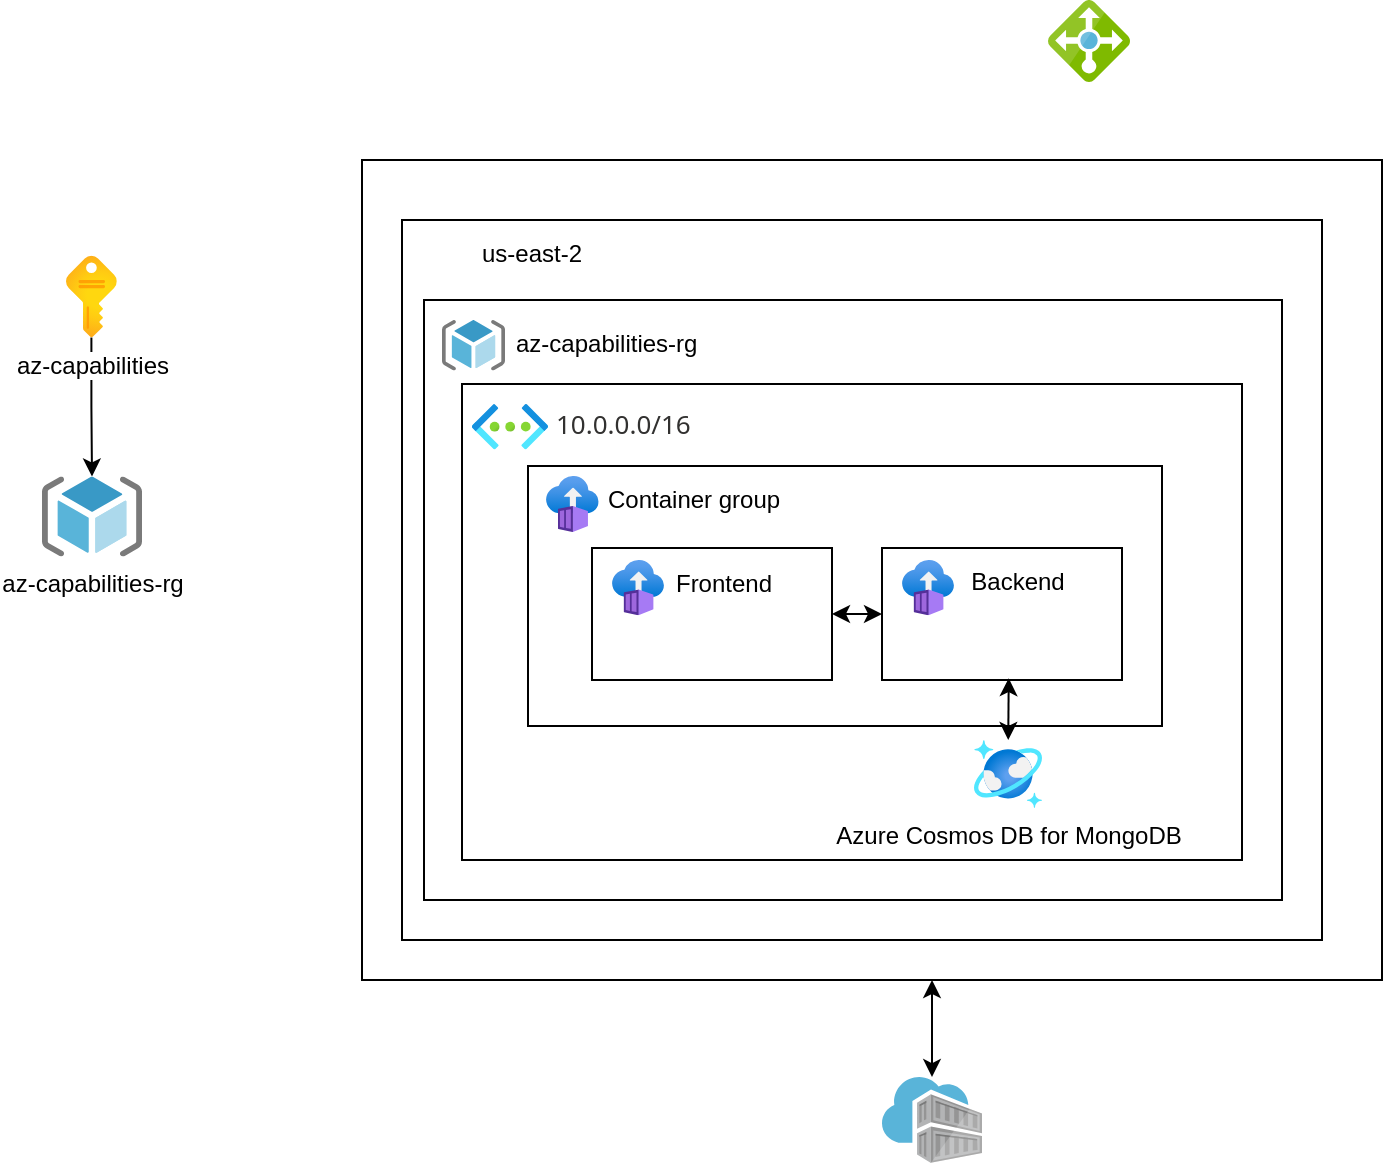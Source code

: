 <mxfile version="22.0.3" type="device">
  <diagram name="Page-1" id="NbZYLsITIQdBhNB3CvN5">
    <mxGraphModel dx="1837" dy="2049" grid="1" gridSize="10" guides="1" tooltips="1" connect="1" arrows="1" fold="1" page="1" pageScale="1" pageWidth="850" pageHeight="1100" math="0" shadow="0">
      <root>
        <mxCell id="0" />
        <mxCell id="1" parent="0" />
        <mxCell id="0ppZHrpnQColY6w0Lv00-91" value="" style="rounded=0;whiteSpace=wrap;html=1;" vertex="1" parent="1">
          <mxGeometry x="320" y="40" width="510" height="410" as="geometry" />
        </mxCell>
        <mxCell id="0ppZHrpnQColY6w0Lv00-98" value="" style="rounded=0;whiteSpace=wrap;html=1;" vertex="1" parent="1">
          <mxGeometry x="340" y="70" width="460" height="360" as="geometry" />
        </mxCell>
        <mxCell id="0ppZHrpnQColY6w0Lv00-138" value="" style="rounded=0;whiteSpace=wrap;html=1;" vertex="1" parent="1">
          <mxGeometry x="351" y="110" width="429" height="300" as="geometry" />
        </mxCell>
        <mxCell id="0ppZHrpnQColY6w0Lv00-90" style="edgeStyle=orthogonalEdgeStyle;rounded=0;orthogonalLoop=1;jettySize=auto;html=1;" edge="1" parent="1" source="0ppZHrpnQColY6w0Lv00-88" target="0ppZHrpnQColY6w0Lv00-89">
          <mxGeometry relative="1" as="geometry" />
        </mxCell>
        <mxCell id="0ppZHrpnQColY6w0Lv00-88" value="az-capabilities" style="image;aspect=fixed;html=1;points=[];align=center;fontSize=12;image=img/lib/azure2/general/Subscriptions.svg;" vertex="1" parent="1">
          <mxGeometry x="172" y="87.75" width="25.41" height="41" as="geometry" />
        </mxCell>
        <mxCell id="0ppZHrpnQColY6w0Lv00-89" value="az-capabilities-rg" style="image;sketch=0;aspect=fixed;html=1;points=[];align=center;fontSize=12;image=img/lib/mscae/ResourceGroup.svg;" vertex="1" parent="1">
          <mxGeometry x="160" y="198.25" width="50" height="40" as="geometry" />
        </mxCell>
        <mxCell id="0ppZHrpnQColY6w0Lv00-92" value="" style="shape=image;verticalLabelPosition=bottom;labelBackgroundColor=default;verticalAlign=top;aspect=fixed;imageAspect=0;image=https://upload.wikimedia.org/wikipedia/commons/thumb/a/a8/Microsoft_Azure_Logo.svg/800px-Microsoft_Azure_Logo.svg.png;" vertex="1" parent="1">
          <mxGeometry x="322" y="42" width="59" height="17.04" as="geometry" />
        </mxCell>
        <mxCell id="0ppZHrpnQColY6w0Lv00-97" value="" style="shape=image;verticalLabelPosition=bottom;labelBackgroundColor=default;verticalAlign=top;aspect=fixed;imageAspect=0;image=https://mattruma.com/wp-content/uploads/2020/07/Icon-azurestack-9-Region-Management.png;" vertex="1" parent="1">
          <mxGeometry x="345" y="73" width="30" height="30" as="geometry" />
        </mxCell>
        <mxCell id="0ppZHrpnQColY6w0Lv00-99" value="us-east-2" style="text;html=1;strokeColor=none;fillColor=none;align=center;verticalAlign=middle;whiteSpace=wrap;rounded=0;" vertex="1" parent="1">
          <mxGeometry x="375" y="72" width="60" height="30" as="geometry" />
        </mxCell>
        <mxCell id="0ppZHrpnQColY6w0Lv00-100" value="&lt;div&gt;&lt;br&gt;&lt;/div&gt;&lt;div style=&quot;float: right;&quot; class=&quot;rightHeader-137&quot;&gt;&lt;button style=&quot;font-family: inherit; -webkit-font-smoothing: antialiased; font-size: inherit; font-weight: inherit; color: rgb(0, 120, 212); outline: none; text-decoration: none; background: none transparent; border-top: none; border-right: none; border-left: none; border-image: initial; cursor: pointer; display: flex; margin: 0px; overflow: inherit; padding: 0px; text-align: left; text-overflow: inherit; border-bottom: 1px solid transparent; user-select: text;&quot; class=&quot;ms-Link addressspace-control-v2-delete-addressspace-button flex-287&quot; type=&quot;button&quot;&gt;&lt;div style=&quot;margin-top: 5px; margin-right: 10px; color: rgb(0, 120, 212); font-family: &amp;quot;Segoe UI&amp;quot;, &amp;quot;Segoe UI Web (West European)&amp;quot;, &amp;quot;Segoe UI&amp;quot;, -apple-system, &amp;quot;system-ui&amp;quot;, Roboto, &amp;quot;Helvetica Neue&amp;quot;, sans-serif; font-size: 13px; font-style: normal; font-variant-ligatures: normal; font-variant-caps: normal; font-weight: 400; letter-spacing: normal; orphans: 2; text-align: left; text-indent: 0px; text-transform: none; widows: 2; word-spacing: 0px; -webkit-text-stroke-width: 0px; background-color: rgb(255, 255, 255); text-decoration-thickness: initial; text-decoration-style: initial; text-decoration-color: initial;&quot; class=&quot;frameworkIconMarginFix-154&quot;&gt;&lt;div style=&quot;fill: rgb(0, 120, 212); width: 13px; height: 16px; display: inline-block;&quot; class=&quot;icon-108 commandIcon-129&quot;&gt;&lt;svg style=&quot;height:100%;width:100%;&quot;&gt;&lt;use xlink:href=&quot;#frameworkType17&quot;&gt;&lt;/use&gt;&lt;/svg&gt;&lt;/div&gt;&lt;/div&gt;&lt;br class=&quot;Apple-interchange-newline&quot;&gt;&lt;/button&gt;&lt;/div&gt;" style="rounded=0;whiteSpace=wrap;html=1;" vertex="1" parent="1">
          <mxGeometry x="370" y="152" width="390" height="238" as="geometry" />
        </mxCell>
        <mxCell id="0ppZHrpnQColY6w0Lv00-101" value="" style="image;aspect=fixed;html=1;points=[];align=center;fontSize=12;image=img/lib/azure2/networking/Virtual_Networks.svg;" vertex="1" parent="1">
          <mxGeometry x="375" y="162" width="38" height="22.69" as="geometry" />
        </mxCell>
        <mxCell id="0ppZHrpnQColY6w0Lv00-102" value="&lt;div&gt;&lt;label class=&quot;ms-Label leftHeader-286&quot; style=&quot;font-family: &amp;quot;Segoe UI&amp;quot;, &amp;quot;Segoe UI Web (West European)&amp;quot;, &amp;quot;Segoe UI&amp;quot;, -apple-system, BlinkMacSystemFont, Roboto, &amp;quot;Helvetica Neue&amp;quot;, sans-serif; -webkit-font-smoothing: antialiased; font-size: 13px; font-weight: 400; color: rgb(50, 49, 48); box-sizing: border-box; box-shadow: none; margin: 0px; display: block; padding: 5px 0px; overflow-wrap: break-word; float: left;&quot;&gt;10.0.0.0/16&lt;/label&gt;&lt;/div&gt;" style="text;whiteSpace=wrap;html=1;" vertex="1" parent="1">
          <mxGeometry x="415" y="153" width="100" height="20" as="geometry" />
        </mxCell>
        <mxCell id="0ppZHrpnQColY6w0Lv00-104" value="Azure Cosmos DB for MongoDB" style="image;aspect=fixed;html=1;points=[];align=center;fontSize=12;image=img/lib/azure2/databases/Azure_Cosmos_DB.svg;" vertex="1" parent="1">
          <mxGeometry x="626" y="330" width="34" height="34" as="geometry" />
        </mxCell>
        <mxCell id="0ppZHrpnQColY6w0Lv00-105" value="" style="image;sketch=0;aspect=fixed;html=1;points=[];align=center;fontSize=12;image=img/lib/mscae/Container_Registries.svg;" vertex="1" parent="1">
          <mxGeometry x="580" y="498.51" width="50" height="43" as="geometry" />
        </mxCell>
        <mxCell id="0ppZHrpnQColY6w0Lv00-132" value="" style="rounded=0;whiteSpace=wrap;html=1;" vertex="1" parent="1">
          <mxGeometry x="403" y="193" width="317" height="130" as="geometry" />
        </mxCell>
        <mxCell id="0ppZHrpnQColY6w0Lv00-107" value="" style="image;aspect=fixed;html=1;points=[];align=center;fontSize=12;image=img/lib/azure2/compute/Container_Instances.svg;" vertex="1" parent="1">
          <mxGeometry x="412" y="198" width="26.35" height="28" as="geometry" />
        </mxCell>
        <mxCell id="0ppZHrpnQColY6w0Lv00-108" value="&lt;span style=&quot;color: rgb(0, 0, 0); font-family: Helvetica; font-size: 12px; font-style: normal; font-variant-ligatures: normal; font-variant-caps: normal; font-weight: 400; letter-spacing: normal; orphans: 2; text-align: center; text-indent: 0px; text-transform: none; widows: 2; word-spacing: 0px; -webkit-text-stroke-width: 0px; background-color: rgb(255, 255, 255); text-decoration-thickness: initial; text-decoration-style: initial; text-decoration-color: initial; float: none; display: inline !important;&quot;&gt;Container group&lt;/span&gt;" style="text;whiteSpace=wrap;html=1;" vertex="1" parent="1">
          <mxGeometry x="441" y="196" width="120" height="40" as="geometry" />
        </mxCell>
        <mxCell id="0ppZHrpnQColY6w0Lv00-117" value="" style="endArrow=classic;startArrow=classic;html=1;rounded=0;" edge="1" parent="1" source="0ppZHrpnQColY6w0Lv00-105">
          <mxGeometry width="50" height="50" relative="1" as="geometry">
            <mxPoint x="507" y="499.01" as="sourcePoint" />
            <mxPoint x="605" y="450" as="targetPoint" />
          </mxGeometry>
        </mxCell>
        <mxCell id="0ppZHrpnQColY6w0Lv00-123" value="x" style="group" vertex="1" connectable="0" parent="1">
          <mxGeometry x="435" y="234" width="120" height="66" as="geometry" />
        </mxCell>
        <mxCell id="0ppZHrpnQColY6w0Lv00-112" value="" style="rounded=0;whiteSpace=wrap;html=1;" vertex="1" parent="0ppZHrpnQColY6w0Lv00-123">
          <mxGeometry width="120" height="66" as="geometry" />
        </mxCell>
        <mxCell id="0ppZHrpnQColY6w0Lv00-103" value="" style="image;aspect=fixed;html=1;points=[];align=center;fontSize=12;image=img/lib/azure2/compute/Container_Instances.svg;" vertex="1" parent="0ppZHrpnQColY6w0Lv00-123">
          <mxGeometry x="10" y="6" width="26" height="27.62" as="geometry" />
        </mxCell>
        <mxCell id="0ppZHrpnQColY6w0Lv00-120" value="" style="shape=image;verticalLabelPosition=bottom;labelBackgroundColor=default;verticalAlign=top;aspect=fixed;imageAspect=0;image=https://upload.wikimedia.org/wikipedia/commons/thumb/a/a7/React-icon.svg/1200px-React-icon.svg.png;" vertex="1" parent="0ppZHrpnQColY6w0Lv00-123">
          <mxGeometry x="44.47" y="29.5" width="31.06" height="27" as="geometry" />
        </mxCell>
        <mxCell id="0ppZHrpnQColY6w0Lv00-121" value="Frontend" style="text;html=1;strokeColor=none;fillColor=none;align=center;verticalAlign=middle;whiteSpace=wrap;rounded=0;" vertex="1" parent="0ppZHrpnQColY6w0Lv00-123">
          <mxGeometry x="36" y="3.31" width="60" height="30" as="geometry" />
        </mxCell>
        <mxCell id="0ppZHrpnQColY6w0Lv00-124" value="x" style="group" vertex="1" connectable="0" parent="1">
          <mxGeometry x="580" y="234" width="120" height="66" as="geometry" />
        </mxCell>
        <mxCell id="0ppZHrpnQColY6w0Lv00-125" value="" style="rounded=0;whiteSpace=wrap;html=1;" vertex="1" parent="0ppZHrpnQColY6w0Lv00-124">
          <mxGeometry width="120" height="66" as="geometry" />
        </mxCell>
        <mxCell id="0ppZHrpnQColY6w0Lv00-126" value="" style="image;aspect=fixed;html=1;points=[];align=center;fontSize=12;image=img/lib/azure2/compute/Container_Instances.svg;" vertex="1" parent="0ppZHrpnQColY6w0Lv00-124">
          <mxGeometry x="10" y="6" width="26" height="27.62" as="geometry" />
        </mxCell>
        <mxCell id="0ppZHrpnQColY6w0Lv00-128" value="Backend" style="text;html=1;strokeColor=none;fillColor=none;align=center;verticalAlign=middle;whiteSpace=wrap;rounded=0;" vertex="1" parent="0ppZHrpnQColY6w0Lv00-124">
          <mxGeometry x="40" y="3.31" width="56" height="28" as="geometry" />
        </mxCell>
        <mxCell id="0ppZHrpnQColY6w0Lv00-130" value="" style="shape=image;verticalLabelPosition=bottom;labelBackgroundColor=default;verticalAlign=top;aspect=fixed;imageAspect=0;image=https://upload.wikimedia.org/wikipedia/commons/thumb/d/d9/Node.js_logo.svg/1200px-Node.js_logo.svg.png;" vertex="1" parent="0ppZHrpnQColY6w0Lv00-124">
          <mxGeometry x="36" y="31" width="46.92" height="28.7" as="geometry" />
        </mxCell>
        <mxCell id="0ppZHrpnQColY6w0Lv00-134" value="" style="endArrow=classic;startArrow=classic;html=1;rounded=0;entryX=0;entryY=0.5;entryDx=0;entryDy=0;exitX=1;exitY=0.5;exitDx=0;exitDy=0;" edge="1" parent="1" source="0ppZHrpnQColY6w0Lv00-112" target="0ppZHrpnQColY6w0Lv00-125">
          <mxGeometry width="50" height="50" relative="1" as="geometry">
            <mxPoint x="560" y="270" as="sourcePoint" />
            <mxPoint x="600" y="220" as="targetPoint" />
          </mxGeometry>
        </mxCell>
        <mxCell id="0ppZHrpnQColY6w0Lv00-135" value="" style="endArrow=classic;startArrow=classic;html=1;rounded=0;entryX=0.528;entryY=0.986;entryDx=0;entryDy=0;entryPerimeter=0;" edge="1" parent="1" source="0ppZHrpnQColY6w0Lv00-104" target="0ppZHrpnQColY6w0Lv00-125">
          <mxGeometry width="50" height="50" relative="1" as="geometry">
            <mxPoint x="540" y="390" as="sourcePoint" />
            <mxPoint x="590" y="340" as="targetPoint" />
          </mxGeometry>
        </mxCell>
        <mxCell id="0ppZHrpnQColY6w0Lv00-143" value="" style="image;sketch=0;aspect=fixed;html=1;points=[];align=center;fontSize=12;image=img/lib/mscae/ResourceGroup.svg;" vertex="1" parent="1">
          <mxGeometry x="360" y="120" width="31.5" height="25.2" as="geometry" />
        </mxCell>
        <mxCell id="0ppZHrpnQColY6w0Lv00-144" value="&lt;span style=&quot;color: rgb(0, 0, 0); font-family: Helvetica; font-size: 12px; font-style: normal; font-variant-ligatures: normal; font-variant-caps: normal; font-weight: 400; letter-spacing: normal; orphans: 2; text-align: center; text-indent: 0px; text-transform: none; widows: 2; word-spacing: 0px; -webkit-text-stroke-width: 0px; background-color: rgb(255, 255, 255); text-decoration-thickness: initial; text-decoration-style: initial; text-decoration-color: initial; float: none; display: inline !important;&quot;&gt;az-capabilities-rg&lt;/span&gt;" style="text;whiteSpace=wrap;html=1;" vertex="1" parent="1">
          <mxGeometry x="395" y="118" width="120" height="40" as="geometry" />
        </mxCell>
        <mxCell id="0ppZHrpnQColY6w0Lv00-145" value="" style="image;sketch=0;aspect=fixed;html=1;points=[];align=center;fontSize=12;image=img/lib/mscae/Load_Balancer_feature.svg;" vertex="1" parent="1">
          <mxGeometry x="663" y="-40" width="41" height="41" as="geometry" />
        </mxCell>
      </root>
    </mxGraphModel>
  </diagram>
</mxfile>
